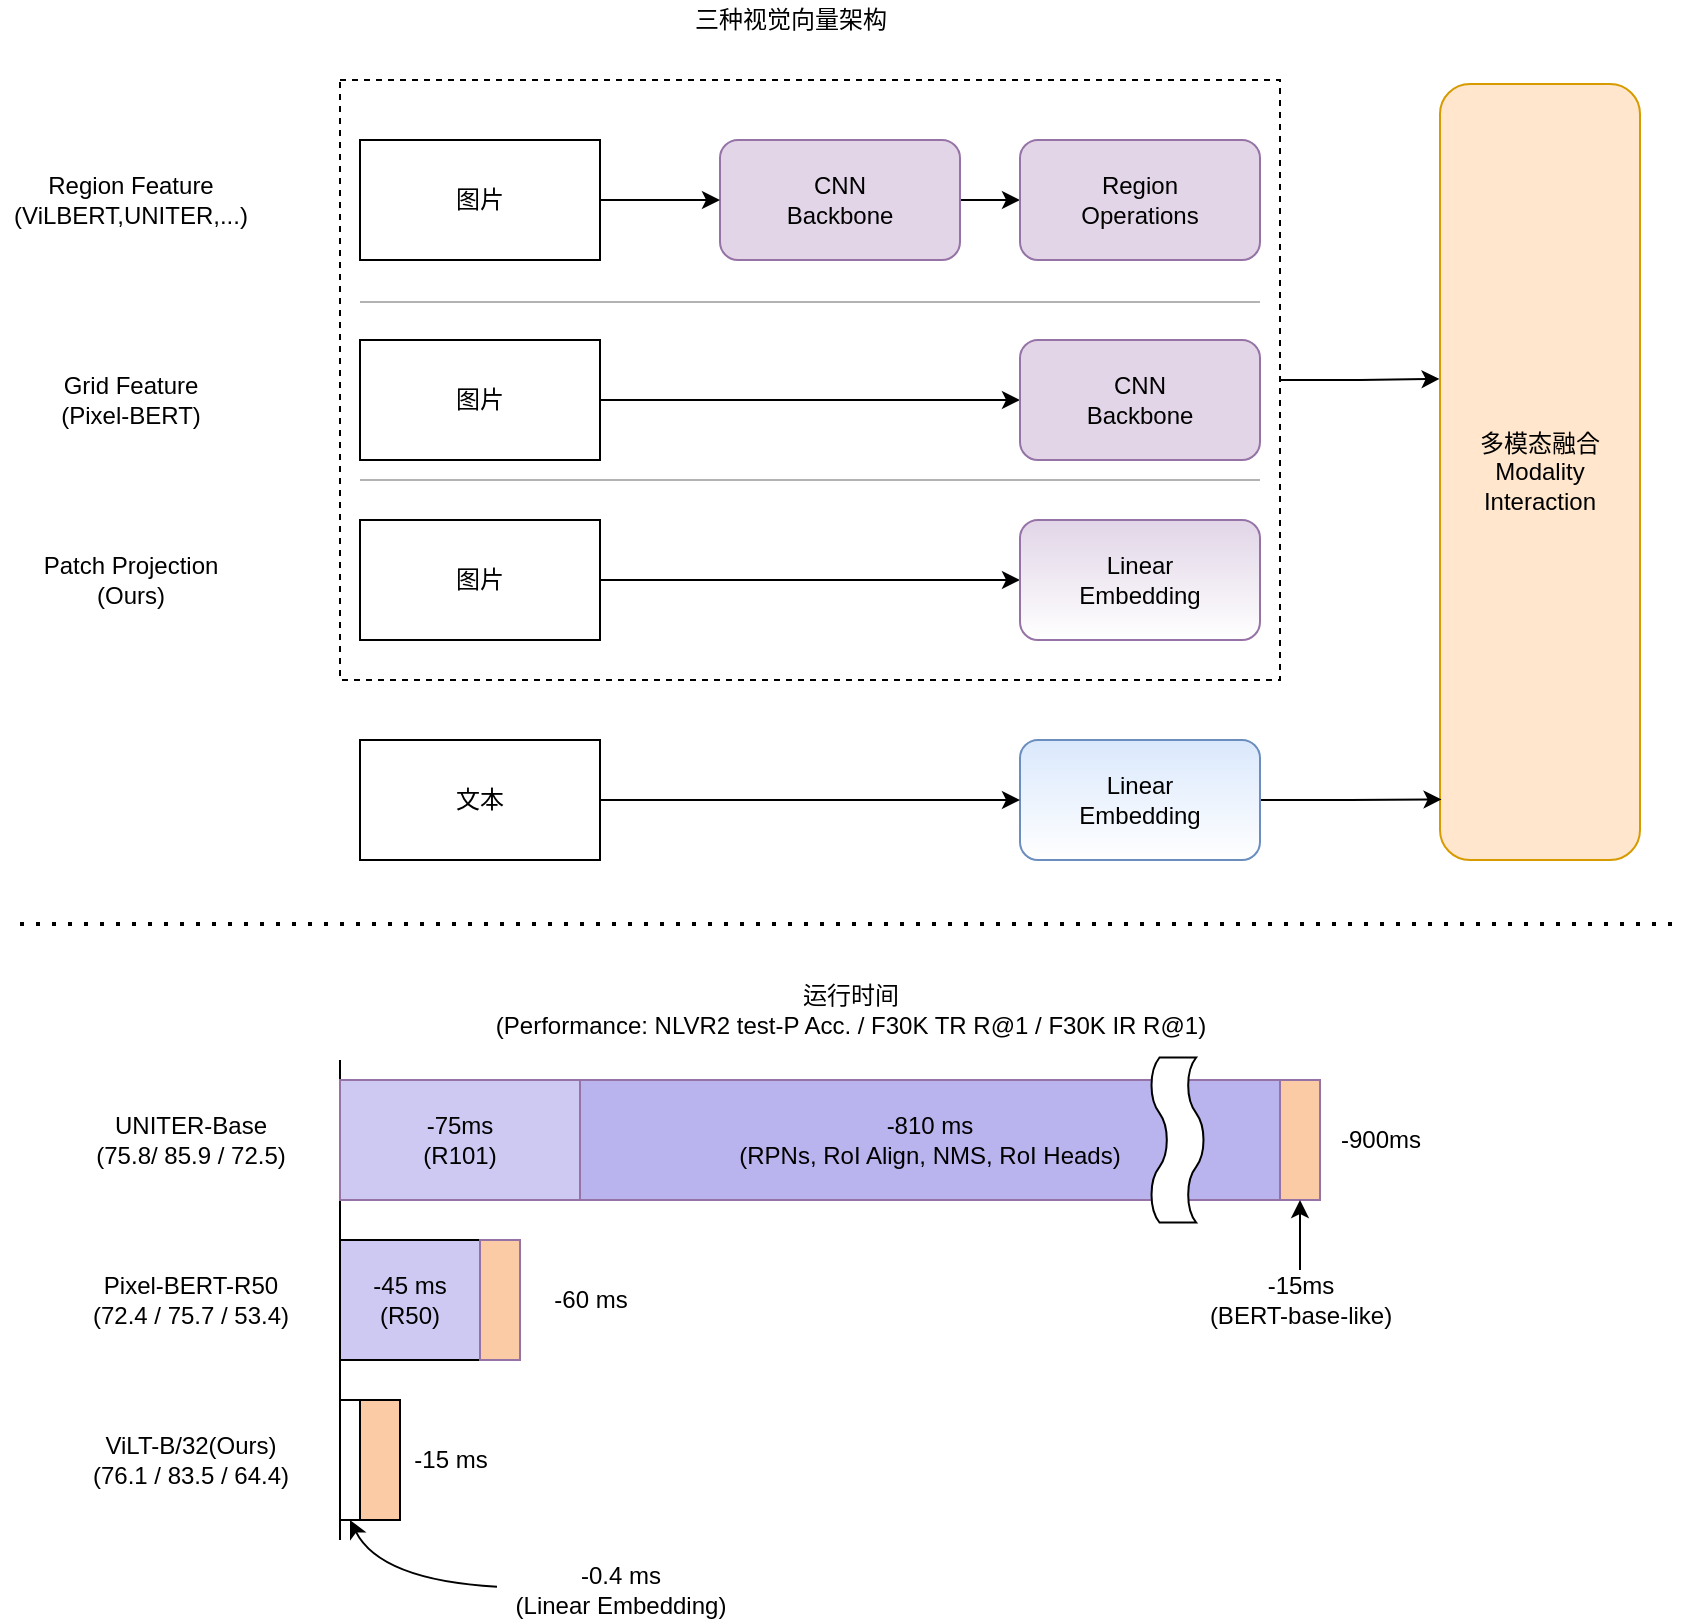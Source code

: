 <mxfile version="20.4.1" type="github">
  <diagram id="FHM-V-lcdwZPz2uFDLbu" name="Page-1">
    <mxGraphModel dx="946" dy="556" grid="1" gridSize="10" guides="1" tooltips="1" connect="1" arrows="1" fold="1" page="1" pageScale="1" pageWidth="850" pageHeight="1100" math="0" shadow="0">
      <root>
        <mxCell id="0" />
        <mxCell id="1" parent="0" />
        <mxCell id="4Rp7XOVBQ2blaXXzzg2k-1" style="edgeStyle=orthogonalEdgeStyle;rounded=0;orthogonalLoop=1;jettySize=auto;html=1;strokeColor=#000000;entryX=-0.002;entryY=0.38;entryDx=0;entryDy=0;entryPerimeter=0;" edge="1" parent="1" source="4Rp7XOVBQ2blaXXzzg2k-2" target="4Rp7XOVBQ2blaXXzzg2k-20">
          <mxGeometry relative="1" as="geometry" />
        </mxCell>
        <mxCell id="4Rp7XOVBQ2blaXXzzg2k-2" value="" style="rounded=0;whiteSpace=wrap;html=1;gradientColor=#ffffff;dashed=1;" vertex="1" parent="1">
          <mxGeometry x="180" y="80" width="470" height="300" as="geometry" />
        </mxCell>
        <mxCell id="4Rp7XOVBQ2blaXXzzg2k-3" style="edgeStyle=orthogonalEdgeStyle;rounded=0;orthogonalLoop=1;jettySize=auto;html=1;entryX=0;entryY=0.5;entryDx=0;entryDy=0;" edge="1" parent="1" source="4Rp7XOVBQ2blaXXzzg2k-4" target="4Rp7XOVBQ2blaXXzzg2k-5">
          <mxGeometry relative="1" as="geometry" />
        </mxCell>
        <mxCell id="4Rp7XOVBQ2blaXXzzg2k-4" value="CNN&lt;br&gt;Backbone" style="rounded=1;whiteSpace=wrap;html=1;fillColor=#e1d5e7;strokeColor=#9673a6;" vertex="1" parent="1">
          <mxGeometry x="370" y="110" width="120" height="60" as="geometry" />
        </mxCell>
        <mxCell id="4Rp7XOVBQ2blaXXzzg2k-5" value="Region&lt;br&gt;Operations" style="rounded=1;whiteSpace=wrap;html=1;fillColor=#e1d5e7;strokeColor=#9673a6;" vertex="1" parent="1">
          <mxGeometry x="520" y="110" width="120" height="60" as="geometry" />
        </mxCell>
        <mxCell id="4Rp7XOVBQ2blaXXzzg2k-6" style="edgeStyle=orthogonalEdgeStyle;rounded=0;orthogonalLoop=1;jettySize=auto;html=1;entryX=0;entryY=0.5;entryDx=0;entryDy=0;" edge="1" parent="1" source="4Rp7XOVBQ2blaXXzzg2k-7" target="4Rp7XOVBQ2blaXXzzg2k-4">
          <mxGeometry relative="1" as="geometry" />
        </mxCell>
        <mxCell id="4Rp7XOVBQ2blaXXzzg2k-7" value="图片" style="rounded=0;whiteSpace=wrap;html=1;" vertex="1" parent="1">
          <mxGeometry x="190" y="110" width="120" height="60" as="geometry" />
        </mxCell>
        <mxCell id="4Rp7XOVBQ2blaXXzzg2k-8" style="edgeStyle=orthogonalEdgeStyle;rounded=0;orthogonalLoop=1;jettySize=auto;html=1;entryX=0;entryY=0.5;entryDx=0;entryDy=0;" edge="1" parent="1" source="4Rp7XOVBQ2blaXXzzg2k-9" target="4Rp7XOVBQ2blaXXzzg2k-10">
          <mxGeometry relative="1" as="geometry" />
        </mxCell>
        <mxCell id="4Rp7XOVBQ2blaXXzzg2k-9" value="图片" style="rounded=0;whiteSpace=wrap;html=1;" vertex="1" parent="1">
          <mxGeometry x="190" y="210" width="120" height="60" as="geometry" />
        </mxCell>
        <mxCell id="4Rp7XOVBQ2blaXXzzg2k-10" value="CNN&lt;br&gt;Backbone" style="rounded=1;whiteSpace=wrap;html=1;fillColor=#e1d5e7;strokeColor=#9673a6;" vertex="1" parent="1">
          <mxGeometry x="520" y="210" width="120" height="60" as="geometry" />
        </mxCell>
        <mxCell id="4Rp7XOVBQ2blaXXzzg2k-11" style="edgeStyle=orthogonalEdgeStyle;rounded=0;orthogonalLoop=1;jettySize=auto;html=1;" edge="1" parent="1" source="4Rp7XOVBQ2blaXXzzg2k-12" target="4Rp7XOVBQ2blaXXzzg2k-13">
          <mxGeometry relative="1" as="geometry" />
        </mxCell>
        <mxCell id="4Rp7XOVBQ2blaXXzzg2k-12" value="图片" style="rounded=0;whiteSpace=wrap;html=1;" vertex="1" parent="1">
          <mxGeometry x="190" y="300" width="120" height="60" as="geometry" />
        </mxCell>
        <mxCell id="4Rp7XOVBQ2blaXXzzg2k-13" value="Linear&lt;br&gt;Embedding" style="rounded=1;whiteSpace=wrap;html=1;fillColor=#e1d5e7;strokeColor=#9673a6;gradientColor=#ffffff;" vertex="1" parent="1">
          <mxGeometry x="520" y="300" width="120" height="60" as="geometry" />
        </mxCell>
        <mxCell id="4Rp7XOVBQ2blaXXzzg2k-14" value="" style="endArrow=none;html=1;rounded=0;strokeColor=#B3B3B3;" edge="1" parent="1">
          <mxGeometry width="50" height="50" relative="1" as="geometry">
            <mxPoint x="190.0" y="191" as="sourcePoint" />
            <mxPoint x="640" y="191" as="targetPoint" />
          </mxGeometry>
        </mxCell>
        <mxCell id="4Rp7XOVBQ2blaXXzzg2k-15" value="" style="endArrow=none;html=1;rounded=0;strokeColor=#B3B3B3;" edge="1" parent="1">
          <mxGeometry width="50" height="50" relative="1" as="geometry">
            <mxPoint x="190.0" y="280" as="sourcePoint" />
            <mxPoint x="640" y="280" as="targetPoint" />
          </mxGeometry>
        </mxCell>
        <mxCell id="4Rp7XOVBQ2blaXXzzg2k-16" value="Region Feature&lt;br&gt;(ViLBERT,UNITER,...)" style="text;html=1;align=center;verticalAlign=middle;resizable=0;points=[];autosize=1;strokeColor=none;fillColor=none;" vertex="1" parent="1">
          <mxGeometry x="10" y="125" width="130" height="30" as="geometry" />
        </mxCell>
        <mxCell id="4Rp7XOVBQ2blaXXzzg2k-17" value="Grid Feature&lt;br&gt;(Pixel-BERT)" style="text;html=1;align=center;verticalAlign=middle;resizable=0;points=[];autosize=1;strokeColor=none;fillColor=none;" vertex="1" parent="1">
          <mxGeometry x="30" y="225" width="90" height="30" as="geometry" />
        </mxCell>
        <mxCell id="4Rp7XOVBQ2blaXXzzg2k-18" value="Patch Projection&lt;br&gt;(Ours)" style="text;html=1;align=center;verticalAlign=middle;resizable=0;points=[];autosize=1;strokeColor=none;fillColor=none;" vertex="1" parent="1">
          <mxGeometry x="25" y="315" width="100" height="30" as="geometry" />
        </mxCell>
        <mxCell id="4Rp7XOVBQ2blaXXzzg2k-19" value="三种视觉向量架构" style="text;html=1;align=center;verticalAlign=middle;resizable=0;points=[];autosize=1;strokeColor=none;fillColor=none;" vertex="1" parent="1">
          <mxGeometry x="350" y="40" width="110" height="20" as="geometry" />
        </mxCell>
        <mxCell id="4Rp7XOVBQ2blaXXzzg2k-20" value="多模态融合&lt;br&gt;Modality Interaction" style="rounded=1;whiteSpace=wrap;html=1;fillColor=#ffe6cc;strokeColor=#d79b00;" vertex="1" parent="1">
          <mxGeometry x="730" y="82" width="100" height="388" as="geometry" />
        </mxCell>
        <mxCell id="4Rp7XOVBQ2blaXXzzg2k-21" style="edgeStyle=orthogonalEdgeStyle;rounded=0;orthogonalLoop=1;jettySize=auto;html=1;entryX=0.008;entryY=0.922;entryDx=0;entryDy=0;entryPerimeter=0;strokeColor=#000000;" edge="1" parent="1" source="4Rp7XOVBQ2blaXXzzg2k-22" target="4Rp7XOVBQ2blaXXzzg2k-20">
          <mxGeometry relative="1" as="geometry" />
        </mxCell>
        <mxCell id="4Rp7XOVBQ2blaXXzzg2k-22" value="Linear&lt;br&gt;Embedding" style="rounded=1;whiteSpace=wrap;html=1;fillColor=#dae8fc;strokeColor=#6c8ebf;gradientColor=#ffffff;" vertex="1" parent="1">
          <mxGeometry x="520" y="410" width="120" height="60" as="geometry" />
        </mxCell>
        <mxCell id="4Rp7XOVBQ2blaXXzzg2k-23" style="edgeStyle=orthogonalEdgeStyle;rounded=0;orthogonalLoop=1;jettySize=auto;html=1;entryX=0;entryY=0.5;entryDx=0;entryDy=0;strokeColor=#000000;" edge="1" parent="1" source="4Rp7XOVBQ2blaXXzzg2k-24" target="4Rp7XOVBQ2blaXXzzg2k-22">
          <mxGeometry relative="1" as="geometry" />
        </mxCell>
        <mxCell id="4Rp7XOVBQ2blaXXzzg2k-24" value="文本" style="rounded=0;whiteSpace=wrap;html=1;" vertex="1" parent="1">
          <mxGeometry x="190" y="410" width="120" height="60" as="geometry" />
        </mxCell>
        <mxCell id="4Rp7XOVBQ2blaXXzzg2k-25" value="" style="endArrow=none;dashed=1;html=1;dashPattern=1 3;strokeWidth=2;rounded=0;" edge="1" parent="1">
          <mxGeometry width="50" height="50" relative="1" as="geometry">
            <mxPoint x="20.0" y="502" as="sourcePoint" />
            <mxPoint x="850" y="502" as="targetPoint" />
          </mxGeometry>
        </mxCell>
        <mxCell id="4Rp7XOVBQ2blaXXzzg2k-26" value="" style="endArrow=none;html=1;rounded=0;strokeColor=#000000;" edge="1" parent="1">
          <mxGeometry width="50" height="50" relative="1" as="geometry">
            <mxPoint x="180.0" y="810.0" as="sourcePoint" />
            <mxPoint x="180.0" y="570.0" as="targetPoint" />
          </mxGeometry>
        </mxCell>
        <mxCell id="4Rp7XOVBQ2blaXXzzg2k-27" value="-75ms&lt;br&gt;(R101)" style="rounded=0;whiteSpace=wrap;html=1;fillColor=#CDC9F3;strokeColor=#9673a6;" vertex="1" parent="1">
          <mxGeometry x="180" y="580" width="120" height="60" as="geometry" />
        </mxCell>
        <mxCell id="4Rp7XOVBQ2blaXXzzg2k-28" value="-810 ms&lt;br&gt;(RPNs, RoI Align, NMS, RoI Heads)" style="rounded=0;whiteSpace=wrap;html=1;fillColor=#B9B3EE;strokeColor=#9673a6;" vertex="1" parent="1">
          <mxGeometry x="300" y="580" width="350" height="60" as="geometry" />
        </mxCell>
        <mxCell id="4Rp7XOVBQ2blaXXzzg2k-29" value="" style="rounded=0;whiteSpace=wrap;html=1;fillColor=#FACBA5;strokeColor=#9673a6;" vertex="1" parent="1">
          <mxGeometry x="650" y="580" width="20" height="60" as="geometry" />
        </mxCell>
        <mxCell id="4Rp7XOVBQ2blaXXzzg2k-30" value="-45 ms&lt;br&gt;(R50)" style="rounded=0;whiteSpace=wrap;html=1;gradientColor=none;fillColor=#CDC9F3;" vertex="1" parent="1">
          <mxGeometry x="180" y="660" width="70" height="60" as="geometry" />
        </mxCell>
        <mxCell id="4Rp7XOVBQ2blaXXzzg2k-31" value="" style="rounded=0;whiteSpace=wrap;html=1;fillColor=#FACBA5;strokeColor=#9673a6;" vertex="1" parent="1">
          <mxGeometry x="250" y="660" width="20" height="60" as="geometry" />
        </mxCell>
        <mxCell id="4Rp7XOVBQ2blaXXzzg2k-32" value="" style="rounded=0;whiteSpace=wrap;html=1;gradientColor=#ffffff;" vertex="1" parent="1">
          <mxGeometry x="180" y="740" width="10" height="60" as="geometry" />
        </mxCell>
        <mxCell id="4Rp7XOVBQ2blaXXzzg2k-33" value="" style="rounded=0;whiteSpace=wrap;html=1;gradientColor=none;fillColor=#FACBA5;" vertex="1" parent="1">
          <mxGeometry x="190" y="740" width="20" height="60" as="geometry" />
        </mxCell>
        <mxCell id="4Rp7XOVBQ2blaXXzzg2k-34" value="" style="shape=mxgraph.basic.wave;whiteSpace=wrap;html=1;fillColor=#ffffff;strokeColor=#000000;strokeWidth=1;rotation=-90;" vertex="1" parent="1">
          <mxGeometry x="557.5" y="597" width="82.5" height="26" as="geometry" />
        </mxCell>
        <mxCell id="4Rp7XOVBQ2blaXXzzg2k-35" value="-900ms" style="text;html=1;align=center;verticalAlign=middle;resizable=0;points=[];autosize=1;strokeColor=none;fillColor=none;" vertex="1" parent="1">
          <mxGeometry x="670" y="600" width="60" height="20" as="geometry" />
        </mxCell>
        <mxCell id="4Rp7XOVBQ2blaXXzzg2k-36" style="edgeStyle=orthogonalEdgeStyle;rounded=0;orthogonalLoop=1;jettySize=auto;html=1;entryX=0.5;entryY=1;entryDx=0;entryDy=0;strokeColor=#000000;" edge="1" parent="1" source="4Rp7XOVBQ2blaXXzzg2k-37" target="4Rp7XOVBQ2blaXXzzg2k-29">
          <mxGeometry relative="1" as="geometry" />
        </mxCell>
        <mxCell id="4Rp7XOVBQ2blaXXzzg2k-37" value="-15ms&lt;br&gt;(BERT-base-like)" style="text;html=1;align=center;verticalAlign=middle;resizable=0;points=[];autosize=1;strokeColor=none;fillColor=none;" vertex="1" parent="1">
          <mxGeometry x="605" y="675" width="110" height="30" as="geometry" />
        </mxCell>
        <mxCell id="4Rp7XOVBQ2blaXXzzg2k-38" value="-60 ms" style="text;html=1;align=center;verticalAlign=middle;resizable=0;points=[];autosize=1;strokeColor=none;fillColor=none;" vertex="1" parent="1">
          <mxGeometry x="280" y="680" width="50" height="20" as="geometry" />
        </mxCell>
        <mxCell id="4Rp7XOVBQ2blaXXzzg2k-39" value="-15 ms" style="text;html=1;align=center;verticalAlign=middle;resizable=0;points=[];autosize=1;strokeColor=none;fillColor=none;" vertex="1" parent="1">
          <mxGeometry x="210" y="760" width="50" height="20" as="geometry" />
        </mxCell>
        <mxCell id="4Rp7XOVBQ2blaXXzzg2k-40" value="" style="curved=1;endArrow=classic;html=1;rounded=0;strokeColor=#000000;entryX=0.5;entryY=1;entryDx=0;entryDy=0;exitX=0.475;exitY=1.17;exitDx=0;exitDy=0;exitPerimeter=0;" edge="1" parent="1" target="4Rp7XOVBQ2blaXXzzg2k-32">
          <mxGeometry width="50" height="50" relative="1" as="geometry">
            <mxPoint x="258.5" y="833.4" as="sourcePoint" />
            <mxPoint x="280" y="890" as="targetPoint" />
            <Array as="points">
              <mxPoint x="200" y="830" />
            </Array>
          </mxGeometry>
        </mxCell>
        <mxCell id="4Rp7XOVBQ2blaXXzzg2k-41" value="-0.4 ms&lt;br&gt;(Linear Embedding)" style="text;html=1;align=center;verticalAlign=middle;resizable=0;points=[];autosize=1;strokeColor=none;fillColor=none;" vertex="1" parent="1">
          <mxGeometry x="260" y="820" width="120" height="30" as="geometry" />
        </mxCell>
        <mxCell id="4Rp7XOVBQ2blaXXzzg2k-42" value="UNITER-Base&lt;br&gt;(75.8/ 85.9 / 72.5)" style="text;html=1;align=center;verticalAlign=middle;resizable=0;points=[];autosize=1;strokeColor=none;fillColor=none;" vertex="1" parent="1">
          <mxGeometry x="50" y="595" width="110" height="30" as="geometry" />
        </mxCell>
        <mxCell id="4Rp7XOVBQ2blaXXzzg2k-43" value="Pixel-BERT-R50&lt;br&gt;(72.4 / 75.7 / 53.4)" style="text;html=1;align=center;verticalAlign=middle;resizable=0;points=[];autosize=1;strokeColor=none;fillColor=none;" vertex="1" parent="1">
          <mxGeometry x="50" y="675" width="110" height="30" as="geometry" />
        </mxCell>
        <mxCell id="4Rp7XOVBQ2blaXXzzg2k-44" value="ViLT-B/32(Ours)&lt;br&gt;(76.1 / 83.5 / 64.4)" style="text;html=1;align=center;verticalAlign=middle;resizable=0;points=[];autosize=1;strokeColor=none;fillColor=none;" vertex="1" parent="1">
          <mxGeometry x="50" y="755" width="110" height="30" as="geometry" />
        </mxCell>
        <mxCell id="4Rp7XOVBQ2blaXXzzg2k-45" value="运行时间&lt;br&gt;(Performance: NLVR2 test-P Acc. / F30K TR R@1 / F30K IR R@1)" style="text;html=1;align=center;verticalAlign=middle;resizable=0;points=[];autosize=1;strokeColor=none;fillColor=none;" vertex="1" parent="1">
          <mxGeometry x="250" y="530" width="370" height="30" as="geometry" />
        </mxCell>
      </root>
    </mxGraphModel>
  </diagram>
</mxfile>

